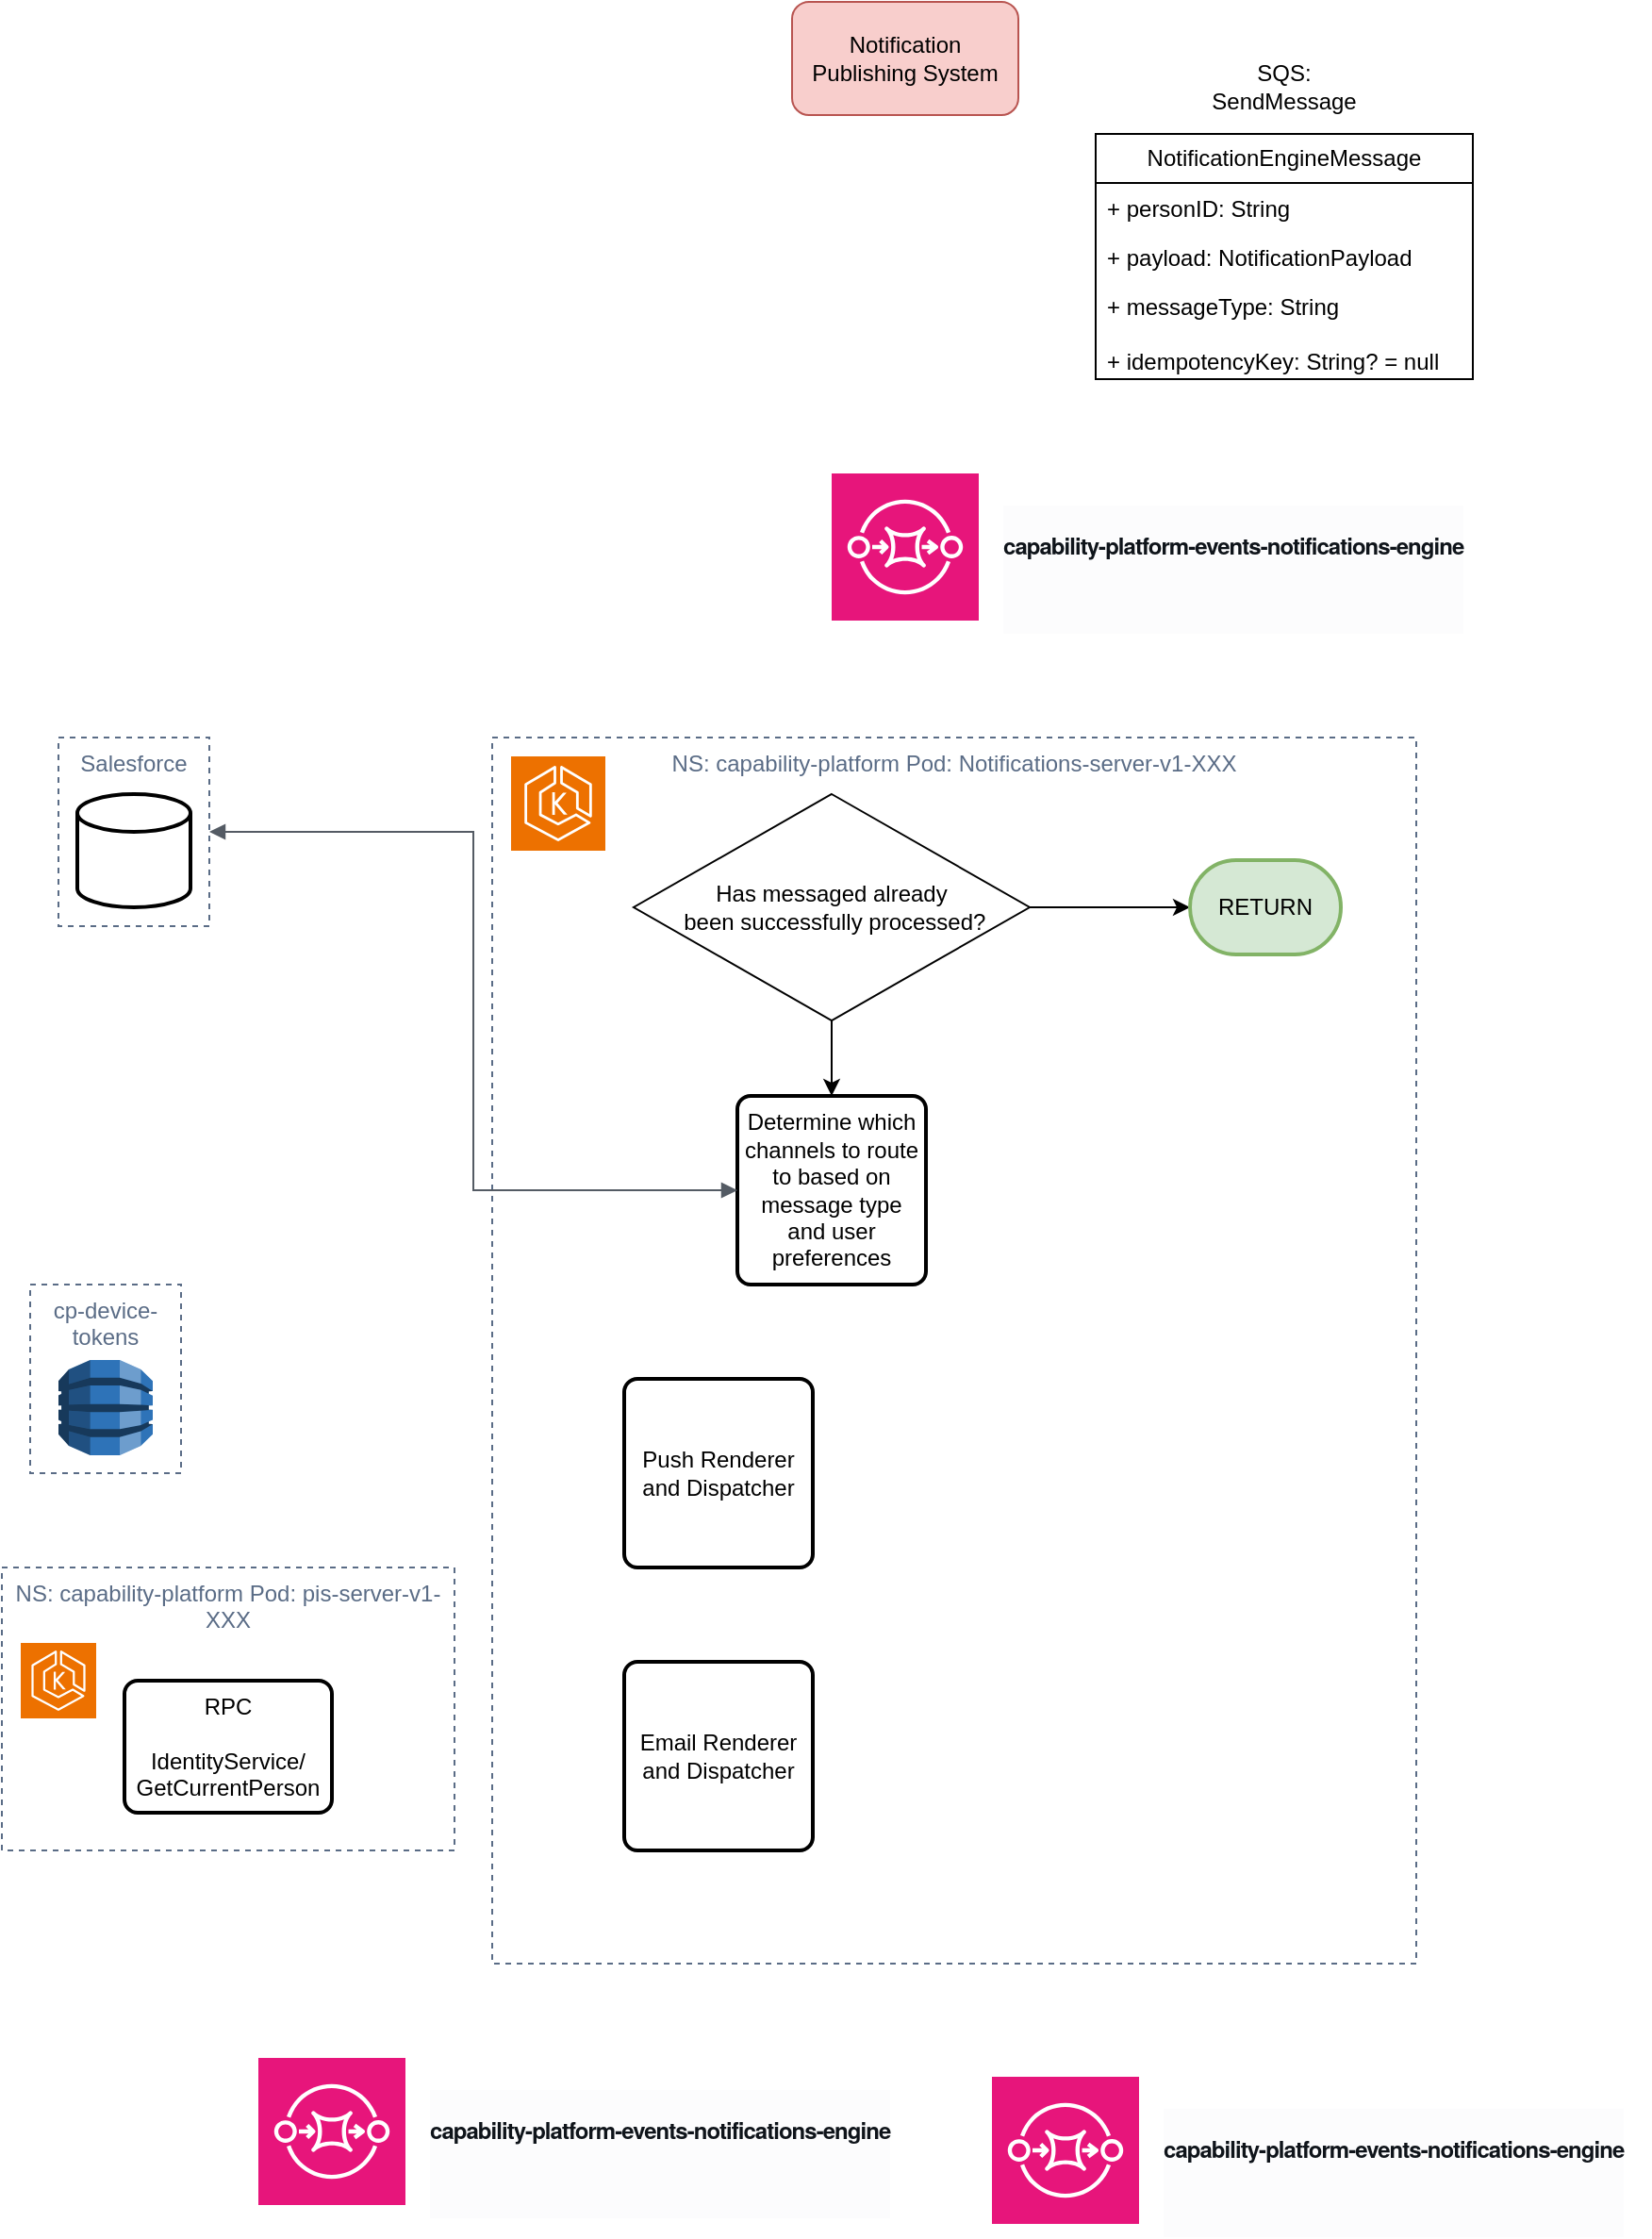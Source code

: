 <mxfile version="28.1.0">
  <diagram name="Page-1" id="Zwpuqf_YTuUUo8gKpCjg">
    <mxGraphModel dx="1234" dy="790" grid="1" gridSize="10" guides="1" tooltips="1" connect="1" arrows="1" fold="1" page="1" pageScale="1" pageWidth="827" pageHeight="1169" math="0" shadow="0">
      <root>
        <mxCell id="0" />
        <mxCell id="1" parent="0" />
        <mxCell id="VqeCZqD9yjvprAk1Ezd1-1" value="NotificationEngineMessage" style="swimlane;fontStyle=0;childLayout=stackLayout;horizontal=1;startSize=26;fillColor=none;horizontalStack=0;resizeParent=1;resizeParentMax=0;resizeLast=0;collapsible=1;marginBottom=0;whiteSpace=wrap;html=1;" parent="1" vertex="1">
          <mxGeometry x="600" y="90" width="200" height="130" as="geometry">
            <mxRectangle x="250" y="110" width="190" height="30" as="alternateBounds" />
          </mxGeometry>
        </mxCell>
        <mxCell id="VqeCZqD9yjvprAk1Ezd1-2" value="+ personID: String" style="text;strokeColor=none;fillColor=none;align=left;verticalAlign=top;spacingLeft=4;spacingRight=4;overflow=hidden;rotatable=0;points=[[0,0.5],[1,0.5]];portConstraint=eastwest;whiteSpace=wrap;html=1;" parent="VqeCZqD9yjvprAk1Ezd1-1" vertex="1">
          <mxGeometry y="26" width="200" height="26" as="geometry" />
        </mxCell>
        <mxCell id="VqeCZqD9yjvprAk1Ezd1-3" value="+ payload: NotificationPayload" style="text;strokeColor=none;fillColor=none;align=left;verticalAlign=top;spacingLeft=4;spacingRight=4;overflow=hidden;rotatable=0;points=[[0,0.5],[1,0.5]];portConstraint=eastwest;whiteSpace=wrap;html=1;" parent="VqeCZqD9yjvprAk1Ezd1-1" vertex="1">
          <mxGeometry y="52" width="200" height="26" as="geometry" />
        </mxCell>
        <mxCell id="VqeCZqD9yjvprAk1Ezd1-4" value="+ messageType: String&lt;div&gt;&lt;br&gt;&lt;div&gt;+ idempotencyKey: String? = null&lt;/div&gt;&lt;/div&gt;" style="text;strokeColor=none;fillColor=none;align=left;verticalAlign=top;spacingLeft=4;spacingRight=4;overflow=hidden;rotatable=0;points=[[0,0.5],[1,0.5]];portConstraint=eastwest;whiteSpace=wrap;html=1;" parent="VqeCZqD9yjvprAk1Ezd1-1" vertex="1">
          <mxGeometry y="78" width="200" height="52" as="geometry" />
        </mxCell>
        <mxCell id="VqeCZqD9yjvprAk1Ezd1-7" value="NS: capability-platform Pod: Notifications-server-v1-XXX" style="fillColor=none;strokeColor=#5A6C86;dashed=1;verticalAlign=top;fontStyle=0;fontColor=#5A6C86;whiteSpace=wrap;html=1;" parent="1" vertex="1">
          <mxGeometry x="280" y="410" width="490" height="650" as="geometry" />
        </mxCell>
        <mxCell id="VqeCZqD9yjvprAk1Ezd1-9" value="Notification Publishing System" style="rounded=1;whiteSpace=wrap;html=1;fillColor=#f8cecc;strokeColor=#b85450;" parent="1" vertex="1">
          <mxGeometry x="439" y="20" width="120" height="60" as="geometry" />
        </mxCell>
        <mxCell id="VqeCZqD9yjvprAk1Ezd1-10" value="" style="sketch=0;points=[[0,0,0],[0.25,0,0],[0.5,0,0],[0.75,0,0],[1,0,0],[0,1,0],[0.25,1,0],[0.5,1,0],[0.75,1,0],[1,1,0],[0,0.25,0],[0,0.5,0],[0,0.75,0],[1,0.25,0],[1,0.5,0],[1,0.75,0]];outlineConnect=0;fontColor=#232F3E;fillColor=#E7157B;strokeColor=#ffffff;dashed=0;verticalLabelPosition=bottom;verticalAlign=top;align=center;html=1;fontSize=12;fontStyle=0;aspect=fixed;shape=mxgraph.aws4.resourceIcon;resIcon=mxgraph.aws4.sqs;" parent="1" vertex="1">
          <mxGeometry x="460" y="270" width="78" height="78" as="geometry" />
        </mxCell>
        <mxCell id="VqeCZqD9yjvprAk1Ezd1-12" value="SQS: SendMessage" style="text;html=1;align=center;verticalAlign=middle;whiteSpace=wrap;rounded=0;" parent="1" vertex="1">
          <mxGeometry x="670" y="50" width="60" height="30" as="geometry" />
        </mxCell>
        <mxCell id="VqeCZqD9yjvprAk1Ezd1-13" value="&lt;div class=&quot;awsui_title_2qdw9_16hfn_295 awsui_title-variant-h1_2qdw9_16hfn_300 awsui_refresh_2qdw9_16hfn_217&quot; style=&quot;color: rgb(15, 20, 26); min-inline-size: 0px; word-break: break-word; padding-block-start: 1px; font-family: &amp;quot;Amazon Ember&amp;quot;, &amp;quot;Helvetica Neue&amp;quot;, Roboto, Arial, sans-serif; font-style: normal; font-variant-ligatures: normal; font-variant-caps: normal; font-weight: 400; letter-spacing: normal; orphans: 2; text-align: start; text-indent: 0px; text-transform: none; widows: 2; word-spacing: 0px; -webkit-text-stroke-width: 0px; white-space: normal; background-color: rgb(252, 252, 253); text-decoration-thickness: initial; text-decoration-style: initial; text-decoration-color: initial;&quot;&gt;&lt;h1 class=&quot;awsui_heading_2qdw9_16hfn_371 awsui_heading-variant-h1_2qdw9_16hfn_382&quot; data-awsui-analytics-label=&quot;.awsui_heading-text_105ke_268sp_5&quot; style=&quot;margin: 0.67em 0px; display: inline; margin-block: 0px; margin-inline: 0px; letter-spacing: -0.48px; line-height: 30px;&quot;&gt;&lt;span class=&quot;awsui_heading-text_2qdw9_16hfn_398 awsui_heading-text_105ke_268sp_5 awsui_heading-text-variant-h1_2qdw9_16hfn_401&quot; id=&quot;heading639-1755772006393-9558&quot; style=&quot;font-weight: 700; letter-spacing: -0.48px; line-height: 30px; -webkit-font-smoothing: antialiased;&quot;&gt;&lt;font style=&quot;font-size: 12px;&quot;&gt;capability-platform-events-notifications-engine&lt;/font&gt;&lt;/span&gt;&lt;/h1&gt;&lt;/div&gt;&lt;div class=&quot;awsui_actions_2qdw9_16hfn_263 awsui_actions-variant-h1_2qdw9_16hfn_271 awsui_refresh_2qdw9_16hfn_217 awsui_actions-centered_2qdw9_16hfn_268&quot; style=&quot;align-items: center; display: flex; min-block-size: 32px; padding-block: 0px; padding-inline: 0px; color: rgb(15, 20, 26); font-family: &amp;quot;Amazon Ember&amp;quot;, &amp;quot;Helvetica Neue&amp;quot;, Roboto, Arial, sans-serif; font-style: normal; font-variant-ligatures: normal; font-variant-caps: normal; font-weight: 400; letter-spacing: normal; orphans: 2; text-align: start; text-indent: 0px; text-transform: none; widows: 2; word-spacing: 0px; -webkit-text-stroke-width: 0px; white-space: normal; background-color: rgb(252, 252, 253); text-decoration-thickness: initial; text-decoration-style: initial; text-decoration-color: initial;&quot;&gt;&lt;div data-analytics=&quot;pageActions&quot; data-analytics-type=&quot;eventContext&quot; class=&quot;awsui_root_18582_whr0e_145 awsui_horizontal_18582_whr0e_160 awsui_horizontal-xs_18582_whr0e_170&quot; style=&quot;display: flex; flex-flow: wrap; gap: 8px;&quot;&gt;&lt;br class=&quot;Apple-interchange-newline&quot;&gt;&lt;/div&gt;&lt;/div&gt;" style="text;whiteSpace=wrap;html=1;" parent="1" vertex="1">
          <mxGeometry x="549" y="280" width="260" height="30" as="geometry" />
        </mxCell>
        <mxCell id="VqeCZqD9yjvprAk1Ezd1-15" value="" style="sketch=0;points=[[0,0,0],[0.25,0,0],[0.5,0,0],[0.75,0,0],[1,0,0],[0,1,0],[0.25,1,0],[0.5,1,0],[0.75,1,0],[1,1,0],[0,0.25,0],[0,0.5,0],[0,0.75,0],[1,0.25,0],[1,0.5,0],[1,0.75,0]];outlineConnect=0;fontColor=#232F3E;fillColor=#ED7100;strokeColor=#ffffff;dashed=0;verticalLabelPosition=bottom;verticalAlign=top;align=center;html=1;fontSize=12;fontStyle=0;aspect=fixed;shape=mxgraph.aws4.resourceIcon;resIcon=mxgraph.aws4.eks;" parent="1" vertex="1">
          <mxGeometry x="290" y="420" width="50" height="50" as="geometry" />
        </mxCell>
        <mxCell id="49v1vKMZtB3G8OhnLPRT-7" style="edgeStyle=orthogonalEdgeStyle;rounded=0;orthogonalLoop=1;jettySize=auto;html=1;exitX=1;exitY=0.5;exitDx=0;exitDy=0;" edge="1" parent="1" source="49v1vKMZtB3G8OhnLPRT-3" target="49v1vKMZtB3G8OhnLPRT-6">
          <mxGeometry relative="1" as="geometry" />
        </mxCell>
        <mxCell id="49v1vKMZtB3G8OhnLPRT-10" style="edgeStyle=orthogonalEdgeStyle;rounded=0;orthogonalLoop=1;jettySize=auto;html=1;exitX=0.5;exitY=1;exitDx=0;exitDy=0;entryX=0.5;entryY=0;entryDx=0;entryDy=0;" edge="1" parent="1" source="49v1vKMZtB3G8OhnLPRT-3" target="49v1vKMZtB3G8OhnLPRT-9">
          <mxGeometry relative="1" as="geometry" />
        </mxCell>
        <mxCell id="49v1vKMZtB3G8OhnLPRT-3" value="Has messaged already&lt;div&gt;&amp;nbsp;been successfully processed?&lt;/div&gt;" style="rhombus;whiteSpace=wrap;html=1;" vertex="1" parent="1">
          <mxGeometry x="355" y="440" width="210" height="120" as="geometry" />
        </mxCell>
        <mxCell id="49v1vKMZtB3G8OhnLPRT-6" value="RETURN" style="strokeWidth=2;html=1;shape=mxgraph.flowchart.terminator;whiteSpace=wrap;fillColor=#d5e8d4;strokeColor=#82b366;" vertex="1" parent="1">
          <mxGeometry x="650" y="475" width="80" height="50" as="geometry" />
        </mxCell>
        <mxCell id="49v1vKMZtB3G8OhnLPRT-9" value="Determine which channels to route to based on message type and user preferences" style="rounded=1;whiteSpace=wrap;html=1;absoluteArcSize=1;arcSize=14;strokeWidth=2;" vertex="1" parent="1">
          <mxGeometry x="410" y="600" width="100" height="100" as="geometry" />
        </mxCell>
        <mxCell id="49v1vKMZtB3G8OhnLPRT-13" value="" style="group" vertex="1" connectable="0" parent="1">
          <mxGeometry x="50" y="410" width="80" height="100" as="geometry" />
        </mxCell>
        <mxCell id="49v1vKMZtB3G8OhnLPRT-12" value="Salesforce" style="fillColor=none;strokeColor=#5A6C86;dashed=1;verticalAlign=top;fontStyle=0;fontColor=#5A6C86;whiteSpace=wrap;html=1;" vertex="1" parent="49v1vKMZtB3G8OhnLPRT-13">
          <mxGeometry width="80" height="100" as="geometry" />
        </mxCell>
        <mxCell id="49v1vKMZtB3G8OhnLPRT-11" value="" style="strokeWidth=2;html=1;shape=mxgraph.flowchart.database;whiteSpace=wrap;" vertex="1" parent="49v1vKMZtB3G8OhnLPRT-13">
          <mxGeometry x="10" y="30" width="60" height="60" as="geometry" />
        </mxCell>
        <mxCell id="49v1vKMZtB3G8OhnLPRT-15" value="" style="edgeStyle=orthogonalEdgeStyle;html=1;endArrow=block;elbow=vertical;startArrow=block;startFill=1;endFill=1;strokeColor=#545B64;rounded=0;exitX=1;exitY=0.5;exitDx=0;exitDy=0;entryX=0;entryY=0.5;entryDx=0;entryDy=0;" edge="1" parent="1" source="49v1vKMZtB3G8OhnLPRT-12" target="49v1vKMZtB3G8OhnLPRT-9">
          <mxGeometry width="100" relative="1" as="geometry">
            <mxPoint x="140" y="790" as="sourcePoint" />
            <mxPoint x="300" y="680" as="targetPoint" />
          </mxGeometry>
        </mxCell>
        <mxCell id="49v1vKMZtB3G8OhnLPRT-16" value="Push Renderer and Dispatcher" style="rounded=1;whiteSpace=wrap;html=1;absoluteArcSize=1;arcSize=14;strokeWidth=2;" vertex="1" parent="1">
          <mxGeometry x="350" y="750" width="100" height="100" as="geometry" />
        </mxCell>
        <mxCell id="49v1vKMZtB3G8OhnLPRT-17" value="Email Renderer and Dispatcher" style="rounded=1;whiteSpace=wrap;html=1;absoluteArcSize=1;arcSize=14;strokeWidth=2;" vertex="1" parent="1">
          <mxGeometry x="350" y="900" width="100" height="100" as="geometry" />
        </mxCell>
        <mxCell id="49v1vKMZtB3G8OhnLPRT-19" value="" style="outlineConnect=0;dashed=0;verticalLabelPosition=bottom;verticalAlign=top;align=center;html=1;shape=mxgraph.aws3.dynamo_db;fillColor=#2E73B8;gradientColor=none;" vertex="1" parent="1">
          <mxGeometry x="50" y="740" width="50" height="50.5" as="geometry" />
        </mxCell>
        <mxCell id="49v1vKMZtB3G8OhnLPRT-20" value="cp-device-tokens" style="fillColor=none;strokeColor=#5A6C86;dashed=1;verticalAlign=top;fontStyle=0;fontColor=#5A6C86;whiteSpace=wrap;html=1;" vertex="1" parent="1">
          <mxGeometry x="35" y="700" width="80" height="100" as="geometry" />
        </mxCell>
        <mxCell id="49v1vKMZtB3G8OhnLPRT-21" value="NS: capability-platform Pod: pis-server-v1-XXX" style="fillColor=none;strokeColor=#5A6C86;dashed=1;verticalAlign=top;fontStyle=0;fontColor=#5A6C86;whiteSpace=wrap;html=1;" vertex="1" parent="1">
          <mxGeometry x="20" y="850" width="240" height="150" as="geometry" />
        </mxCell>
        <mxCell id="49v1vKMZtB3G8OhnLPRT-22" value="" style="sketch=0;points=[[0,0,0],[0.25,0,0],[0.5,0,0],[0.75,0,0],[1,0,0],[0,1,0],[0.25,1,0],[0.5,1,0],[0.75,1,0],[1,1,0],[0,0.25,0],[0,0.5,0],[0,0.75,0],[1,0.25,0],[1,0.5,0],[1,0.75,0]];outlineConnect=0;fontColor=#232F3E;fillColor=#ED7100;strokeColor=#ffffff;dashed=0;verticalLabelPosition=bottom;verticalAlign=top;align=center;html=1;fontSize=12;fontStyle=0;aspect=fixed;shape=mxgraph.aws4.resourceIcon;resIcon=mxgraph.aws4.eks;" vertex="1" parent="1">
          <mxGeometry x="30" y="890" width="40" height="40" as="geometry" />
        </mxCell>
        <mxCell id="49v1vKMZtB3G8OhnLPRT-23" value="RPC&lt;br&gt;&lt;br&gt;IdentityService/&lt;div&gt;&lt;span style=&quot;background-color: transparent; color: light-dark(rgb(0, 0, 0), rgb(255, 255, 255));&quot;&gt;GetCurrentPerson&lt;/span&gt;&lt;/div&gt;" style="rounded=1;whiteSpace=wrap;html=1;absoluteArcSize=1;arcSize=14;strokeWidth=2;" vertex="1" parent="1">
          <mxGeometry x="85" y="910" width="110" height="70" as="geometry" />
        </mxCell>
        <mxCell id="49v1vKMZtB3G8OhnLPRT-24" value="" style="sketch=0;points=[[0,0,0],[0.25,0,0],[0.5,0,0],[0.75,0,0],[1,0,0],[0,1,0],[0.25,1,0],[0.5,1,0],[0.75,1,0],[1,1,0],[0,0.25,0],[0,0.5,0],[0,0.75,0],[1,0.25,0],[1,0.5,0],[1,0.75,0]];outlineConnect=0;fontColor=#232F3E;fillColor=#E7157B;strokeColor=#ffffff;dashed=0;verticalLabelPosition=bottom;verticalAlign=top;align=center;html=1;fontSize=12;fontStyle=0;aspect=fixed;shape=mxgraph.aws4.resourceIcon;resIcon=mxgraph.aws4.sqs;" vertex="1" parent="1">
          <mxGeometry x="545" y="1120" width="78" height="78" as="geometry" />
        </mxCell>
        <mxCell id="49v1vKMZtB3G8OhnLPRT-25" value="&lt;div class=&quot;awsui_title_2qdw9_16hfn_295 awsui_title-variant-h1_2qdw9_16hfn_300 awsui_refresh_2qdw9_16hfn_217&quot; style=&quot;color: rgb(15, 20, 26); min-inline-size: 0px; word-break: break-word; padding-block-start: 1px; font-family: &amp;quot;Amazon Ember&amp;quot;, &amp;quot;Helvetica Neue&amp;quot;, Roboto, Arial, sans-serif; font-style: normal; font-variant-ligatures: normal; font-variant-caps: normal; font-weight: 400; letter-spacing: normal; orphans: 2; text-align: start; text-indent: 0px; text-transform: none; widows: 2; word-spacing: 0px; -webkit-text-stroke-width: 0px; white-space: normal; background-color: rgb(252, 252, 253); text-decoration-thickness: initial; text-decoration-style: initial; text-decoration-color: initial;&quot;&gt;&lt;h1 class=&quot;awsui_heading_2qdw9_16hfn_371 awsui_heading-variant-h1_2qdw9_16hfn_382&quot; data-awsui-analytics-label=&quot;.awsui_heading-text_105ke_268sp_5&quot; style=&quot;margin: 0.67em 0px; display: inline; margin-block: 0px; margin-inline: 0px; letter-spacing: -0.48px; line-height: 30px;&quot;&gt;&lt;span class=&quot;awsui_heading-text_2qdw9_16hfn_398 awsui_heading-text_105ke_268sp_5 awsui_heading-text-variant-h1_2qdw9_16hfn_401&quot; id=&quot;heading639-1755772006393-9558&quot; style=&quot;font-weight: 700; letter-spacing: -0.48px; line-height: 30px; -webkit-font-smoothing: antialiased;&quot;&gt;&lt;font style=&quot;font-size: 12px;&quot;&gt;capability-platform-events-notifications-engine&lt;/font&gt;&lt;/span&gt;&lt;/h1&gt;&lt;/div&gt;&lt;div class=&quot;awsui_actions_2qdw9_16hfn_263 awsui_actions-variant-h1_2qdw9_16hfn_271 awsui_refresh_2qdw9_16hfn_217 awsui_actions-centered_2qdw9_16hfn_268&quot; style=&quot;align-items: center; display: flex; min-block-size: 32px; padding-block: 0px; padding-inline: 0px; color: rgb(15, 20, 26); font-family: &amp;quot;Amazon Ember&amp;quot;, &amp;quot;Helvetica Neue&amp;quot;, Roboto, Arial, sans-serif; font-style: normal; font-variant-ligatures: normal; font-variant-caps: normal; font-weight: 400; letter-spacing: normal; orphans: 2; text-align: start; text-indent: 0px; text-transform: none; widows: 2; word-spacing: 0px; -webkit-text-stroke-width: 0px; white-space: normal; background-color: rgb(252, 252, 253); text-decoration-thickness: initial; text-decoration-style: initial; text-decoration-color: initial;&quot;&gt;&lt;div data-analytics=&quot;pageActions&quot; data-analytics-type=&quot;eventContext&quot; class=&quot;awsui_root_18582_whr0e_145 awsui_horizontal_18582_whr0e_160 awsui_horizontal-xs_18582_whr0e_170&quot; style=&quot;display: flex; flex-flow: wrap; gap: 8px;&quot;&gt;&lt;br class=&quot;Apple-interchange-newline&quot;&gt;&lt;/div&gt;&lt;/div&gt;" style="text;whiteSpace=wrap;html=1;" vertex="1" parent="1">
          <mxGeometry x="634" y="1130" width="260" height="30" as="geometry" />
        </mxCell>
        <mxCell id="49v1vKMZtB3G8OhnLPRT-26" value="" style="sketch=0;points=[[0,0,0],[0.25,0,0],[0.5,0,0],[0.75,0,0],[1,0,0],[0,1,0],[0.25,1,0],[0.5,1,0],[0.75,1,0],[1,1,0],[0,0.25,0],[0,0.5,0],[0,0.75,0],[1,0.25,0],[1,0.5,0],[1,0.75,0]];outlineConnect=0;fontColor=#232F3E;fillColor=#E7157B;strokeColor=#ffffff;dashed=0;verticalLabelPosition=bottom;verticalAlign=top;align=center;html=1;fontSize=12;fontStyle=0;aspect=fixed;shape=mxgraph.aws4.resourceIcon;resIcon=mxgraph.aws4.sqs;" vertex="1" parent="1">
          <mxGeometry x="156" y="1110" width="78" height="78" as="geometry" />
        </mxCell>
        <mxCell id="49v1vKMZtB3G8OhnLPRT-27" value="&lt;div class=&quot;awsui_title_2qdw9_16hfn_295 awsui_title-variant-h1_2qdw9_16hfn_300 awsui_refresh_2qdw9_16hfn_217&quot; style=&quot;color: rgb(15, 20, 26); min-inline-size: 0px; word-break: break-word; padding-block-start: 1px; font-family: &amp;quot;Amazon Ember&amp;quot;, &amp;quot;Helvetica Neue&amp;quot;, Roboto, Arial, sans-serif; font-style: normal; font-variant-ligatures: normal; font-variant-caps: normal; font-weight: 400; letter-spacing: normal; orphans: 2; text-align: start; text-indent: 0px; text-transform: none; widows: 2; word-spacing: 0px; -webkit-text-stroke-width: 0px; white-space: normal; background-color: rgb(252, 252, 253); text-decoration-thickness: initial; text-decoration-style: initial; text-decoration-color: initial;&quot;&gt;&lt;h1 class=&quot;awsui_heading_2qdw9_16hfn_371 awsui_heading-variant-h1_2qdw9_16hfn_382&quot; data-awsui-analytics-label=&quot;.awsui_heading-text_105ke_268sp_5&quot; style=&quot;margin: 0.67em 0px; display: inline; margin-block: 0px; margin-inline: 0px; letter-spacing: -0.48px; line-height: 30px;&quot;&gt;&lt;span class=&quot;awsui_heading-text_2qdw9_16hfn_398 awsui_heading-text_105ke_268sp_5 awsui_heading-text-variant-h1_2qdw9_16hfn_401&quot; id=&quot;heading639-1755772006393-9558&quot; style=&quot;font-weight: 700; letter-spacing: -0.48px; line-height: 30px; -webkit-font-smoothing: antialiased;&quot;&gt;&lt;font style=&quot;font-size: 12px;&quot;&gt;capability-platform-events-notifications-engine&lt;/font&gt;&lt;/span&gt;&lt;/h1&gt;&lt;/div&gt;&lt;div class=&quot;awsui_actions_2qdw9_16hfn_263 awsui_actions-variant-h1_2qdw9_16hfn_271 awsui_refresh_2qdw9_16hfn_217 awsui_actions-centered_2qdw9_16hfn_268&quot; style=&quot;align-items: center; display: flex; min-block-size: 32px; padding-block: 0px; padding-inline: 0px; color: rgb(15, 20, 26); font-family: &amp;quot;Amazon Ember&amp;quot;, &amp;quot;Helvetica Neue&amp;quot;, Roboto, Arial, sans-serif; font-style: normal; font-variant-ligatures: normal; font-variant-caps: normal; font-weight: 400; letter-spacing: normal; orphans: 2; text-align: start; text-indent: 0px; text-transform: none; widows: 2; word-spacing: 0px; -webkit-text-stroke-width: 0px; white-space: normal; background-color: rgb(252, 252, 253); text-decoration-thickness: initial; text-decoration-style: initial; text-decoration-color: initial;&quot;&gt;&lt;div data-analytics=&quot;pageActions&quot; data-analytics-type=&quot;eventContext&quot; class=&quot;awsui_root_18582_whr0e_145 awsui_horizontal_18582_whr0e_160 awsui_horizontal-xs_18582_whr0e_170&quot; style=&quot;display: flex; flex-flow: wrap; gap: 8px;&quot;&gt;&lt;br class=&quot;Apple-interchange-newline&quot;&gt;&lt;/div&gt;&lt;/div&gt;" style="text;whiteSpace=wrap;html=1;" vertex="1" parent="1">
          <mxGeometry x="245" y="1120" width="260" height="30" as="geometry" />
        </mxCell>
      </root>
    </mxGraphModel>
  </diagram>
</mxfile>
